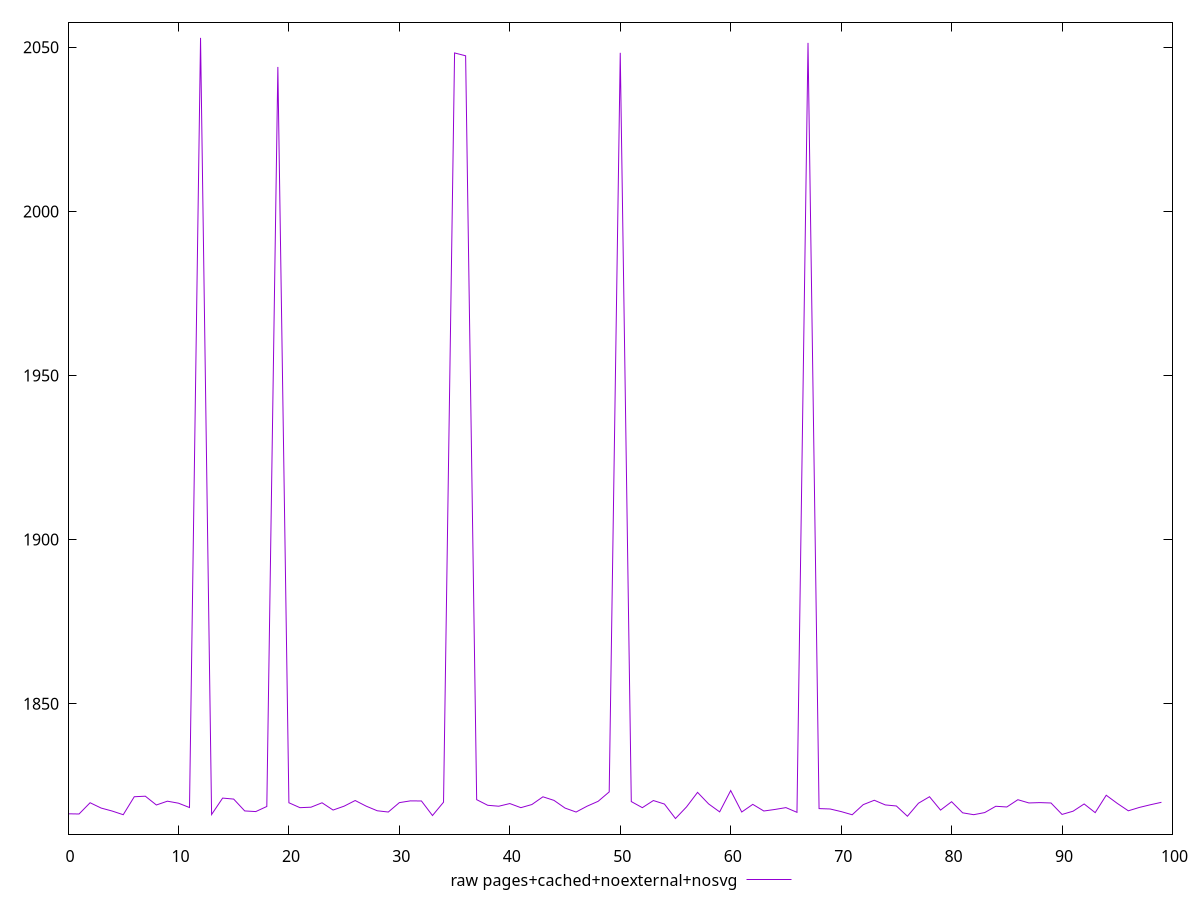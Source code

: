 $_rawPagesCachedNoexternalNosvg <<EOF
1816.4392000000003
1816.3733000000004
1819.8048
1818.1818000000003
1817.2703999999997
1816.1553999999999
1821.6319999999998
1821.7988
1819.1180999999997
1820.277
1819.6680000000001
1818.3431999999998
2052.8760500000003
1816.2115999999996
1821.2217999999998
1820.9152
1817.3067999999998
1817.1103999999996
1818.6646999999998
2044.0190499999999
1819.7995999999998
1818.3005999999996
1818.4442000000001
1819.7908000000002
1817.5765999999996
1818.7620000000002
1820.4788
1818.759
1817.3560000000002
1816.9731000000002
1819.8366
1820.375
1820.3388
1815.9042
1819.9694000000002
2048.2933000000003
2047.4239500000003
1820.7408000000005
1819.0282000000002
1818.7420000000002
1819.5562
1818.3034000000002
1819.2603
1821.6124
1820.5228
1818.1808
1816.9702999999995
1818.757
1820.2439999999997
1823.107
2048.33295
1820.1572
1818.3024
1820.4739
1819.4052
1814.9948000000002
1818.5294000000001
1822.9640000000002
1819.4456
1817.0187999999998
1823.5164
1816.9769999999999
1819.3096
1817.2844
1817.7556
1818.319
1816.8806000000004
2051.3702
1818.0203999999999
1817.9015000000004
1817.1082000000001
1816.1404000000002
1819.2265
1820.558
1819.1367999999998
1818.8148
1815.6888999999996
1819.6553999999996
1821.6365999999998
1817.56
1820.1152000000002
1816.7276
1816.162
1816.8088000000005
1818.729
1818.5107999999998
1820.7257999999997
1819.7398000000003
1819.8442
1819.7279999999996
1816.2418
1817.2278000000001
1819.4308
1816.7879999999996
1822.088
1819.6064000000001
1817.3471
1818.373
1819.1893
1819.9366000000005
EOF
set key outside below
set terminal pngcairo
set output "report_00004_2020-11-02T20-21-41.718Z/first-cpu-idle/pages+cached+noexternal+nosvg//raw.png"
set yrange [1810.2371750000002:2057.6336750000005]
plot $_rawPagesCachedNoexternalNosvg title "raw pages+cached+noexternal+nosvg" with line ,